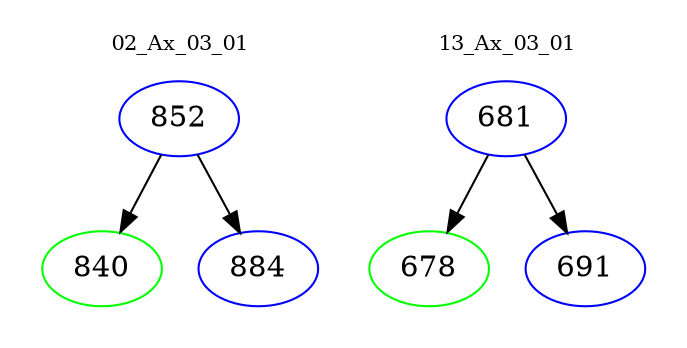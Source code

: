 digraph{
subgraph cluster_0 {
color = white
label = "02_Ax_03_01";
fontsize=10;
T0_852 [label="852", color="blue"]
T0_852 -> T0_840 [color="black"]
T0_840 [label="840", color="green"]
T0_852 -> T0_884 [color="black"]
T0_884 [label="884", color="blue"]
}
subgraph cluster_1 {
color = white
label = "13_Ax_03_01";
fontsize=10;
T1_681 [label="681", color="blue"]
T1_681 -> T1_678 [color="black"]
T1_678 [label="678", color="green"]
T1_681 -> T1_691 [color="black"]
T1_691 [label="691", color="blue"]
}
}
